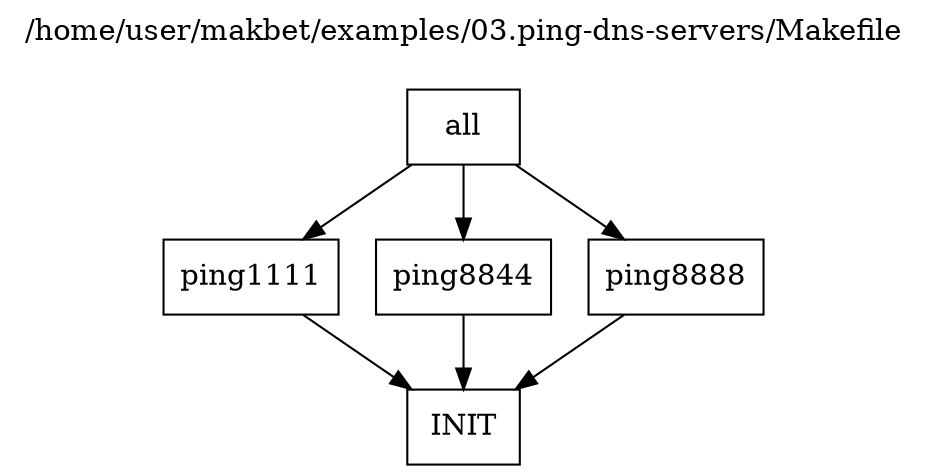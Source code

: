 digraph {

	// Generated automatically by makbet heads/master-0-g88262d1
	// Generation date: Wed 19 Aug 2020 01:21:07 AM CEST
	// Input: /home/user/makbet/examples/03.ping-dns-servers/Makefile

	// Graph title.
	labelloc="t";
	label="/home/user/makbet/examples/03.ping-dns-servers/Makefile\n\n"

	node [shape=box];

	"all" -> "ping1111";
	"all" -> "ping8844";
	"all" -> "ping8888";

	"INIT";

	"ping1111" -> "INIT";

	"ping8844" -> "INIT";

	"ping8888" -> "INIT";

	// End of file

}

